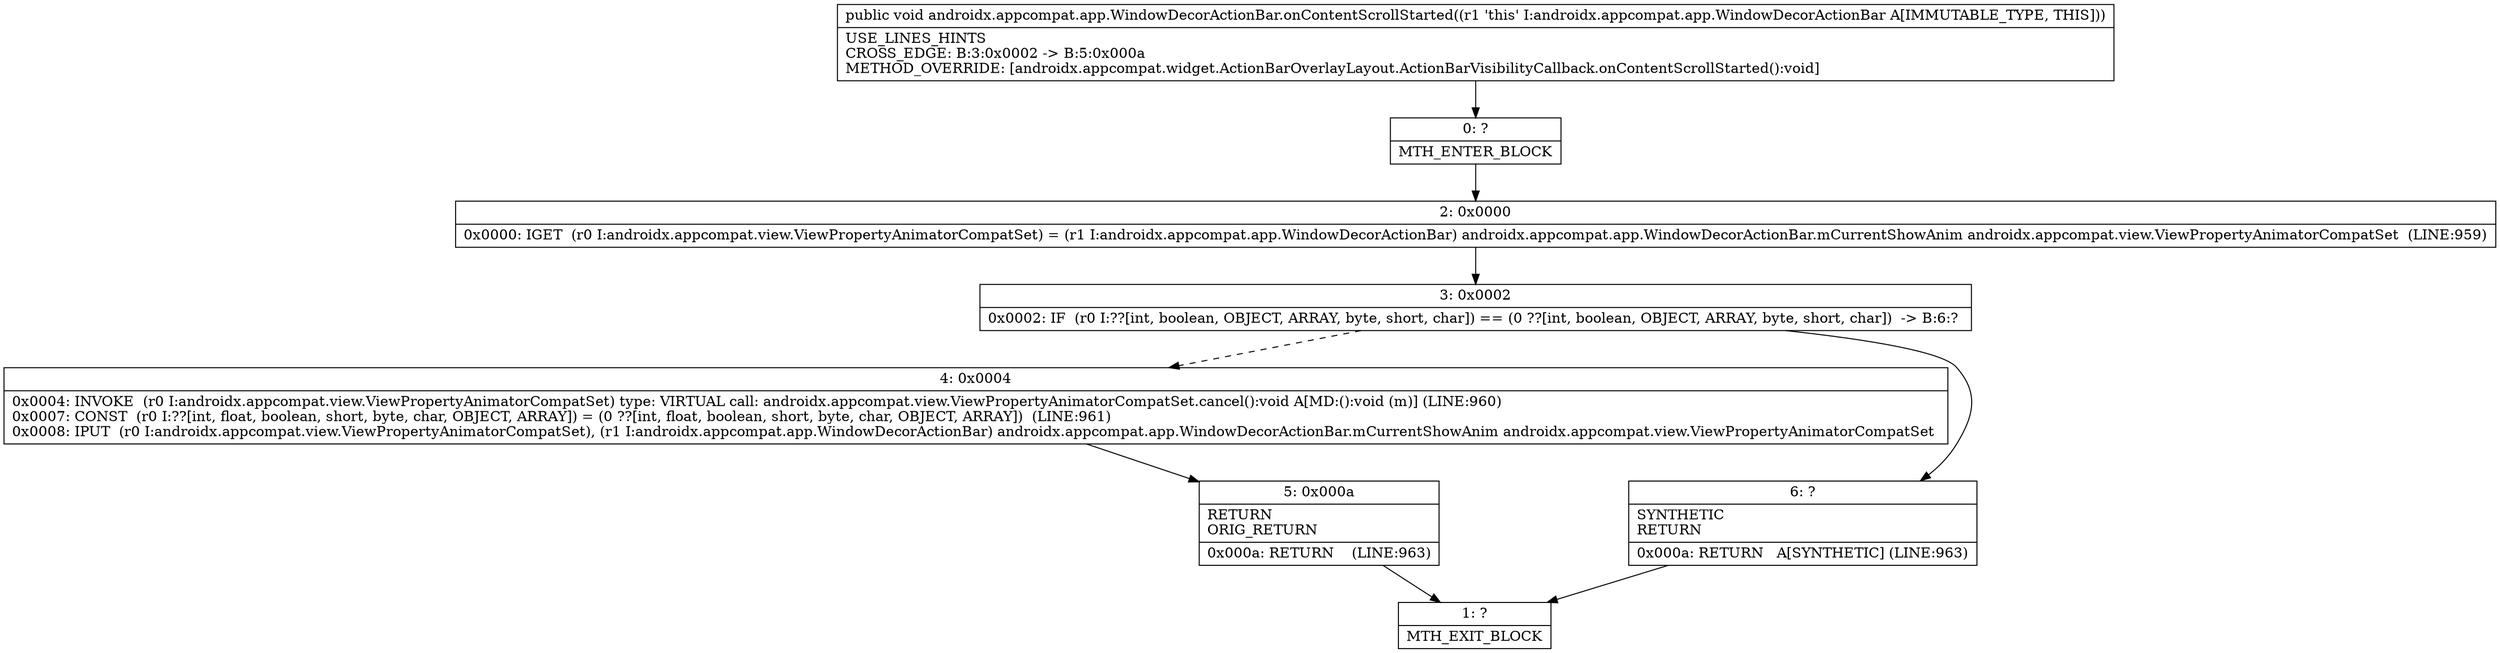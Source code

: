 digraph "CFG forandroidx.appcompat.app.WindowDecorActionBar.onContentScrollStarted()V" {
Node_0 [shape=record,label="{0\:\ ?|MTH_ENTER_BLOCK\l}"];
Node_2 [shape=record,label="{2\:\ 0x0000|0x0000: IGET  (r0 I:androidx.appcompat.view.ViewPropertyAnimatorCompatSet) = (r1 I:androidx.appcompat.app.WindowDecorActionBar) androidx.appcompat.app.WindowDecorActionBar.mCurrentShowAnim androidx.appcompat.view.ViewPropertyAnimatorCompatSet  (LINE:959)\l}"];
Node_3 [shape=record,label="{3\:\ 0x0002|0x0002: IF  (r0 I:??[int, boolean, OBJECT, ARRAY, byte, short, char]) == (0 ??[int, boolean, OBJECT, ARRAY, byte, short, char])  \-\> B:6:? \l}"];
Node_4 [shape=record,label="{4\:\ 0x0004|0x0004: INVOKE  (r0 I:androidx.appcompat.view.ViewPropertyAnimatorCompatSet) type: VIRTUAL call: androidx.appcompat.view.ViewPropertyAnimatorCompatSet.cancel():void A[MD:():void (m)] (LINE:960)\l0x0007: CONST  (r0 I:??[int, float, boolean, short, byte, char, OBJECT, ARRAY]) = (0 ??[int, float, boolean, short, byte, char, OBJECT, ARRAY])  (LINE:961)\l0x0008: IPUT  (r0 I:androidx.appcompat.view.ViewPropertyAnimatorCompatSet), (r1 I:androidx.appcompat.app.WindowDecorActionBar) androidx.appcompat.app.WindowDecorActionBar.mCurrentShowAnim androidx.appcompat.view.ViewPropertyAnimatorCompatSet \l}"];
Node_5 [shape=record,label="{5\:\ 0x000a|RETURN\lORIG_RETURN\l|0x000a: RETURN    (LINE:963)\l}"];
Node_1 [shape=record,label="{1\:\ ?|MTH_EXIT_BLOCK\l}"];
Node_6 [shape=record,label="{6\:\ ?|SYNTHETIC\lRETURN\l|0x000a: RETURN   A[SYNTHETIC] (LINE:963)\l}"];
MethodNode[shape=record,label="{public void androidx.appcompat.app.WindowDecorActionBar.onContentScrollStarted((r1 'this' I:androidx.appcompat.app.WindowDecorActionBar A[IMMUTABLE_TYPE, THIS]))  | USE_LINES_HINTS\lCROSS_EDGE: B:3:0x0002 \-\> B:5:0x000a\lMETHOD_OVERRIDE: [androidx.appcompat.widget.ActionBarOverlayLayout.ActionBarVisibilityCallback.onContentScrollStarted():void]\l}"];
MethodNode -> Node_0;Node_0 -> Node_2;
Node_2 -> Node_3;
Node_3 -> Node_4[style=dashed];
Node_3 -> Node_6;
Node_4 -> Node_5;
Node_5 -> Node_1;
Node_6 -> Node_1;
}


